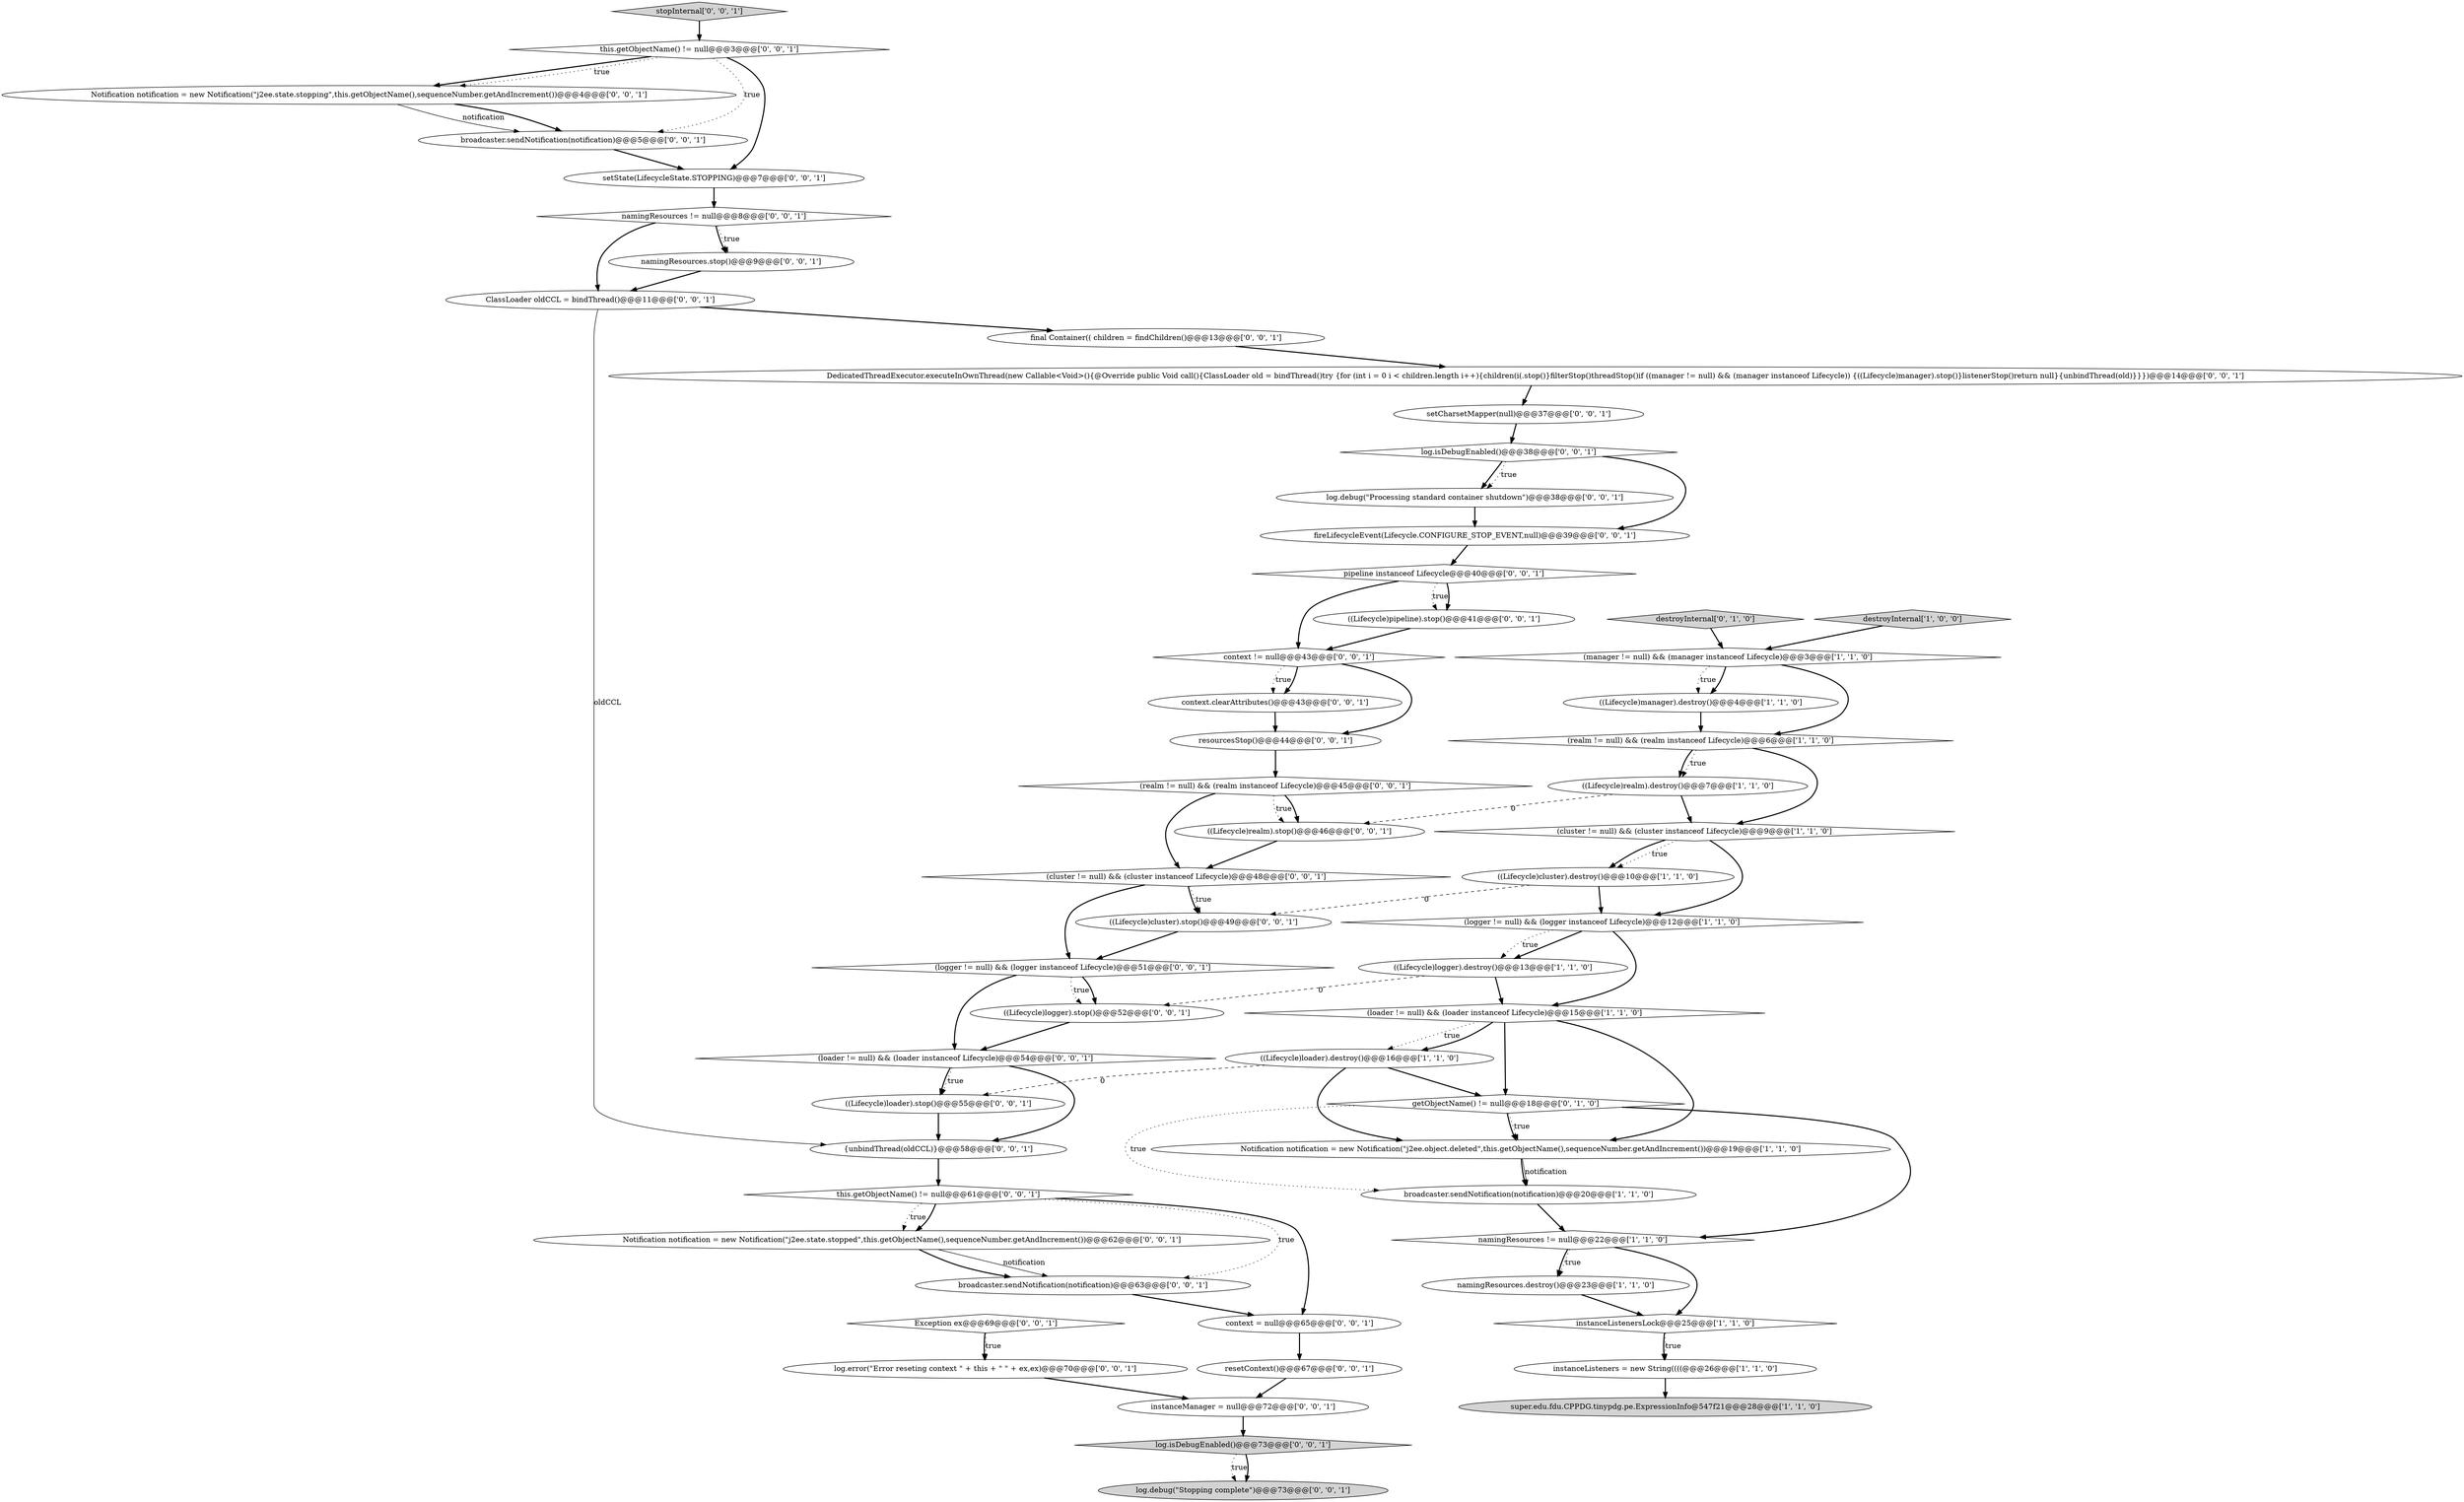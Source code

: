 digraph {
20 [style = filled, label = "(loader != null) && (loader instanceof Lifecycle)@@@54@@@['0', '0', '1']", fillcolor = white, shape = diamond image = "AAA0AAABBB3BBB"];
49 [style = filled, label = "context = null@@@65@@@['0', '0', '1']", fillcolor = white, shape = ellipse image = "AAA0AAABBB3BBB"];
41 [style = filled, label = "Notification notification = new Notification(\"j2ee.state.stopping\",this.getObjectName(),sequenceNumber.getAndIncrement())@@@4@@@['0', '0', '1']", fillcolor = white, shape = ellipse image = "AAA0AAABBB3BBB"];
31 [style = filled, label = "{unbindThread(oldCCL)}@@@58@@@['0', '0', '1']", fillcolor = white, shape = ellipse image = "AAA0AAABBB3BBB"];
6 [style = filled, label = "namingResources != null@@@22@@@['1', '1', '0']", fillcolor = white, shape = diamond image = "AAA0AAABBB1BBB"];
55 [style = filled, label = "log.isDebugEnabled()@@@38@@@['0', '0', '1']", fillcolor = white, shape = diamond image = "AAA0AAABBB3BBB"];
44 [style = filled, label = "this.getObjectName() != null@@@61@@@['0', '0', '1']", fillcolor = white, shape = diamond image = "AAA0AAABBB3BBB"];
40 [style = filled, label = "ClassLoader oldCCL = bindThread()@@@11@@@['0', '0', '1']", fillcolor = white, shape = ellipse image = "AAA0AAABBB3BBB"];
13 [style = filled, label = "(manager != null) && (manager instanceof Lifecycle)@@@3@@@['1', '1', '0']", fillcolor = white, shape = diamond image = "AAA0AAABBB1BBB"];
38 [style = filled, label = "Exception ex@@@69@@@['0', '0', '1']", fillcolor = white, shape = diamond image = "AAA0AAABBB3BBB"];
46 [style = filled, label = "context != null@@@43@@@['0', '0', '1']", fillcolor = white, shape = diamond image = "AAA0AAABBB3BBB"];
1 [style = filled, label = "namingResources.destroy()@@@23@@@['1', '1', '0']", fillcolor = white, shape = ellipse image = "AAA0AAABBB1BBB"];
56 [style = filled, label = "log.debug(\"Processing standard container shutdown\")@@@38@@@['0', '0', '1']", fillcolor = white, shape = ellipse image = "AAA0AAABBB3BBB"];
30 [style = filled, label = "((Lifecycle)realm).stop()@@@46@@@['0', '0', '1']", fillcolor = white, shape = ellipse image = "AAA0AAABBB3BBB"];
24 [style = filled, label = "log.error(\"Error reseting context \" + this + \" \" + ex,ex)@@@70@@@['0', '0', '1']", fillcolor = white, shape = ellipse image = "AAA0AAABBB3BBB"];
5 [style = filled, label = "((Lifecycle)loader).destroy()@@@16@@@['1', '1', '0']", fillcolor = white, shape = ellipse image = "AAA0AAABBB1BBB"];
4 [style = filled, label = "(loader != null) && (loader instanceof Lifecycle)@@@15@@@['1', '1', '0']", fillcolor = white, shape = diamond image = "AAA0AAABBB1BBB"];
34 [style = filled, label = "((Lifecycle)loader).stop()@@@55@@@['0', '0', '1']", fillcolor = white, shape = ellipse image = "AAA0AAABBB3BBB"];
57 [style = filled, label = "(realm != null) && (realm instanceof Lifecycle)@@@45@@@['0', '0', '1']", fillcolor = white, shape = diamond image = "AAA0AAABBB3BBB"];
22 [style = filled, label = "context.clearAttributes()@@@43@@@['0', '0', '1']", fillcolor = white, shape = ellipse image = "AAA0AAABBB3BBB"];
54 [style = filled, label = "(cluster != null) && (cluster instanceof Lifecycle)@@@48@@@['0', '0', '1']", fillcolor = white, shape = diamond image = "AAA0AAABBB3BBB"];
0 [style = filled, label = "(cluster != null) && (cluster instanceof Lifecycle)@@@9@@@['1', '1', '0']", fillcolor = white, shape = diamond image = "AAA0AAABBB1BBB"];
15 [style = filled, label = "(logger != null) && (logger instanceof Lifecycle)@@@12@@@['1', '1', '0']", fillcolor = white, shape = diamond image = "AAA0AAABBB1BBB"];
37 [style = filled, label = "pipeline instanceof Lifecycle@@@40@@@['0', '0', '1']", fillcolor = white, shape = diamond image = "AAA0AAABBB3BBB"];
17 [style = filled, label = "destroyInternal['1', '0', '0']", fillcolor = lightgray, shape = diamond image = "AAA0AAABBB1BBB"];
28 [style = filled, label = "fireLifecycleEvent(Lifecycle.CONFIGURE_STOP_EVENT,null)@@@39@@@['0', '0', '1']", fillcolor = white, shape = ellipse image = "AAA0AAABBB3BBB"];
51 [style = filled, label = "namingResources != null@@@8@@@['0', '0', '1']", fillcolor = white, shape = diamond image = "AAA0AAABBB3BBB"];
3 [style = filled, label = "instanceListeners = new String((((@@@26@@@['1', '1', '0']", fillcolor = white, shape = ellipse image = "AAA0AAABBB1BBB"];
23 [style = filled, label = "((Lifecycle)logger).stop()@@@52@@@['0', '0', '1']", fillcolor = white, shape = ellipse image = "AAA0AAABBB3BBB"];
11 [style = filled, label = "((Lifecycle)logger).destroy()@@@13@@@['1', '1', '0']", fillcolor = white, shape = ellipse image = "AAA0AAABBB1BBB"];
19 [style = filled, label = "getObjectName() != null@@@18@@@['0', '1', '0']", fillcolor = white, shape = diamond image = "AAA1AAABBB2BBB"];
43 [style = filled, label = "((Lifecycle)pipeline).stop()@@@41@@@['0', '0', '1']", fillcolor = white, shape = ellipse image = "AAA0AAABBB3BBB"];
48 [style = filled, label = "DedicatedThreadExecutor.executeInOwnThread(new Callable<Void>(){@Override public Void call(){ClassLoader old = bindThread()try {for (int i = 0 i < children.length i++){children(i(.stop()}filterStop()threadStop()if ((manager != null) && (manager instanceof Lifecycle)) {((Lifecycle)manager).stop()}listenerStop()return null}{unbindThread(old)}}})@@@14@@@['0', '0', '1']", fillcolor = white, shape = ellipse image = "AAA0AAABBB3BBB"];
29 [style = filled, label = "log.isDebugEnabled()@@@73@@@['0', '0', '1']", fillcolor = lightgray, shape = diamond image = "AAA0AAABBB3BBB"];
42 [style = filled, label = "resetContext()@@@67@@@['0', '0', '1']", fillcolor = white, shape = ellipse image = "AAA0AAABBB3BBB"];
27 [style = filled, label = "stopInternal['0', '0', '1']", fillcolor = lightgray, shape = diamond image = "AAA0AAABBB3BBB"];
18 [style = filled, label = "destroyInternal['0', '1', '0']", fillcolor = lightgray, shape = diamond image = "AAA0AAABBB2BBB"];
8 [style = filled, label = "((Lifecycle)realm).destroy()@@@7@@@['1', '1', '0']", fillcolor = white, shape = ellipse image = "AAA0AAABBB1BBB"];
33 [style = filled, label = "instanceManager = null@@@72@@@['0', '0', '1']", fillcolor = white, shape = ellipse image = "AAA0AAABBB3BBB"];
39 [style = filled, label = "setState(LifecycleState.STOPPING)@@@7@@@['0', '0', '1']", fillcolor = white, shape = ellipse image = "AAA0AAABBB3BBB"];
25 [style = filled, label = "this.getObjectName() != null@@@3@@@['0', '0', '1']", fillcolor = white, shape = diamond image = "AAA0AAABBB3BBB"];
35 [style = filled, label = "Notification notification = new Notification(\"j2ee.state.stopped\",this.getObjectName(),sequenceNumber.getAndIncrement())@@@62@@@['0', '0', '1']", fillcolor = white, shape = ellipse image = "AAA0AAABBB3BBB"];
7 [style = filled, label = "((Lifecycle)manager).destroy()@@@4@@@['1', '1', '0']", fillcolor = white, shape = ellipse image = "AAA0AAABBB1BBB"];
36 [style = filled, label = "log.debug(\"Stopping complete\")@@@73@@@['0', '0', '1']", fillcolor = lightgray, shape = ellipse image = "AAA0AAABBB3BBB"];
21 [style = filled, label = "resourcesStop()@@@44@@@['0', '0', '1']", fillcolor = white, shape = ellipse image = "AAA0AAABBB3BBB"];
47 [style = filled, label = "namingResources.stop()@@@9@@@['0', '0', '1']", fillcolor = white, shape = ellipse image = "AAA0AAABBB3BBB"];
45 [style = filled, label = "final Container(( children = findChildren()@@@13@@@['0', '0', '1']", fillcolor = white, shape = ellipse image = "AAA0AAABBB3BBB"];
9 [style = filled, label = "super.edu.fdu.CPPDG.tinypdg.pe.ExpressionInfo@547f21@@@28@@@['1', '1', '0']", fillcolor = lightgray, shape = ellipse image = "AAA0AAABBB1BBB"];
10 [style = filled, label = "((Lifecycle)cluster).destroy()@@@10@@@['1', '1', '0']", fillcolor = white, shape = ellipse image = "AAA0AAABBB1BBB"];
12 [style = filled, label = "(realm != null) && (realm instanceof Lifecycle)@@@6@@@['1', '1', '0']", fillcolor = white, shape = diamond image = "AAA0AAABBB1BBB"];
26 [style = filled, label = "(logger != null) && (logger instanceof Lifecycle)@@@51@@@['0', '0', '1']", fillcolor = white, shape = diamond image = "AAA0AAABBB3BBB"];
14 [style = filled, label = "Notification notification = new Notification(\"j2ee.object.deleted\",this.getObjectName(),sequenceNumber.getAndIncrement())@@@19@@@['1', '1', '0']", fillcolor = white, shape = ellipse image = "AAA0AAABBB1BBB"];
2 [style = filled, label = "instanceListenersLock@@@25@@@['1', '1', '0']", fillcolor = white, shape = diamond image = "AAA0AAABBB1BBB"];
32 [style = filled, label = "((Lifecycle)cluster).stop()@@@49@@@['0', '0', '1']", fillcolor = white, shape = ellipse image = "AAA0AAABBB3BBB"];
53 [style = filled, label = "setCharsetMapper(null)@@@37@@@['0', '0', '1']", fillcolor = white, shape = ellipse image = "AAA0AAABBB3BBB"];
52 [style = filled, label = "broadcaster.sendNotification(notification)@@@5@@@['0', '0', '1']", fillcolor = white, shape = ellipse image = "AAA0AAABBB3BBB"];
16 [style = filled, label = "broadcaster.sendNotification(notification)@@@20@@@['1', '1', '0']", fillcolor = white, shape = ellipse image = "AAA0AAABBB1BBB"];
50 [style = filled, label = "broadcaster.sendNotification(notification)@@@63@@@['0', '0', '1']", fillcolor = white, shape = ellipse image = "AAA0AAABBB3BBB"];
0->10 [style = dotted, label="true"];
57->30 [style = dotted, label="true"];
10->32 [style = dashed, label="0"];
5->14 [style = bold, label=""];
11->4 [style = bold, label=""];
29->36 [style = dotted, label="true"];
19->6 [style = bold, label=""];
53->55 [style = bold, label=""];
24->33 [style = bold, label=""];
45->48 [style = bold, label=""];
43->46 [style = bold, label=""];
18->13 [style = bold, label=""];
26->23 [style = dotted, label="true"];
6->2 [style = bold, label=""];
13->12 [style = bold, label=""];
0->15 [style = bold, label=""];
4->19 [style = bold, label=""];
17->13 [style = bold, label=""];
3->9 [style = bold, label=""];
44->49 [style = bold, label=""];
39->51 [style = bold, label=""];
16->6 [style = bold, label=""];
54->32 [style = bold, label=""];
4->5 [style = dotted, label="true"];
26->23 [style = bold, label=""];
10->15 [style = bold, label=""];
25->41 [style = bold, label=""];
35->50 [style = bold, label=""];
33->29 [style = bold, label=""];
1->2 [style = bold, label=""];
46->22 [style = dotted, label="true"];
35->50 [style = solid, label="notification"];
20->34 [style = dotted, label="true"];
12->0 [style = bold, label=""];
31->44 [style = bold, label=""];
30->54 [style = bold, label=""];
2->3 [style = dotted, label="true"];
27->25 [style = bold, label=""];
55->56 [style = bold, label=""];
46->22 [style = bold, label=""];
20->31 [style = bold, label=""];
40->45 [style = bold, label=""];
41->52 [style = bold, label=""];
46->21 [style = bold, label=""];
38->24 [style = bold, label=""];
52->39 [style = bold, label=""];
2->3 [style = bold, label=""];
12->8 [style = dotted, label="true"];
47->40 [style = bold, label=""];
55->28 [style = bold, label=""];
7->12 [style = bold, label=""];
54->26 [style = bold, label=""];
19->14 [style = bold, label=""];
22->21 [style = bold, label=""];
38->24 [style = dotted, label="true"];
48->53 [style = bold, label=""];
21->57 [style = bold, label=""];
42->33 [style = bold, label=""];
14->16 [style = solid, label="notification"];
5->19 [style = bold, label=""];
14->16 [style = bold, label=""];
8->0 [style = bold, label=""];
40->31 [style = solid, label="oldCCL"];
26->20 [style = bold, label=""];
15->4 [style = bold, label=""];
6->1 [style = dotted, label="true"];
5->34 [style = dashed, label="0"];
29->36 [style = bold, label=""];
51->40 [style = bold, label=""];
41->52 [style = solid, label="notification"];
11->23 [style = dashed, label="0"];
51->47 [style = dotted, label="true"];
32->26 [style = bold, label=""];
19->16 [style = dotted, label="true"];
44->50 [style = dotted, label="true"];
15->11 [style = bold, label=""];
34->31 [style = bold, label=""];
23->20 [style = bold, label=""];
49->42 [style = bold, label=""];
54->32 [style = dotted, label="true"];
57->30 [style = bold, label=""];
37->46 [style = bold, label=""];
37->43 [style = dotted, label="true"];
12->8 [style = bold, label=""];
6->1 [style = bold, label=""];
20->34 [style = bold, label=""];
51->47 [style = bold, label=""];
13->7 [style = bold, label=""];
55->56 [style = dotted, label="true"];
25->52 [style = dotted, label="true"];
44->35 [style = dotted, label="true"];
37->43 [style = bold, label=""];
4->5 [style = bold, label=""];
57->54 [style = bold, label=""];
15->11 [style = dotted, label="true"];
19->14 [style = dotted, label="true"];
44->35 [style = bold, label=""];
0->10 [style = bold, label=""];
25->39 [style = bold, label=""];
8->30 [style = dashed, label="0"];
28->37 [style = bold, label=""];
50->49 [style = bold, label=""];
56->28 [style = bold, label=""];
25->41 [style = dotted, label="true"];
4->14 [style = bold, label=""];
13->7 [style = dotted, label="true"];
}
